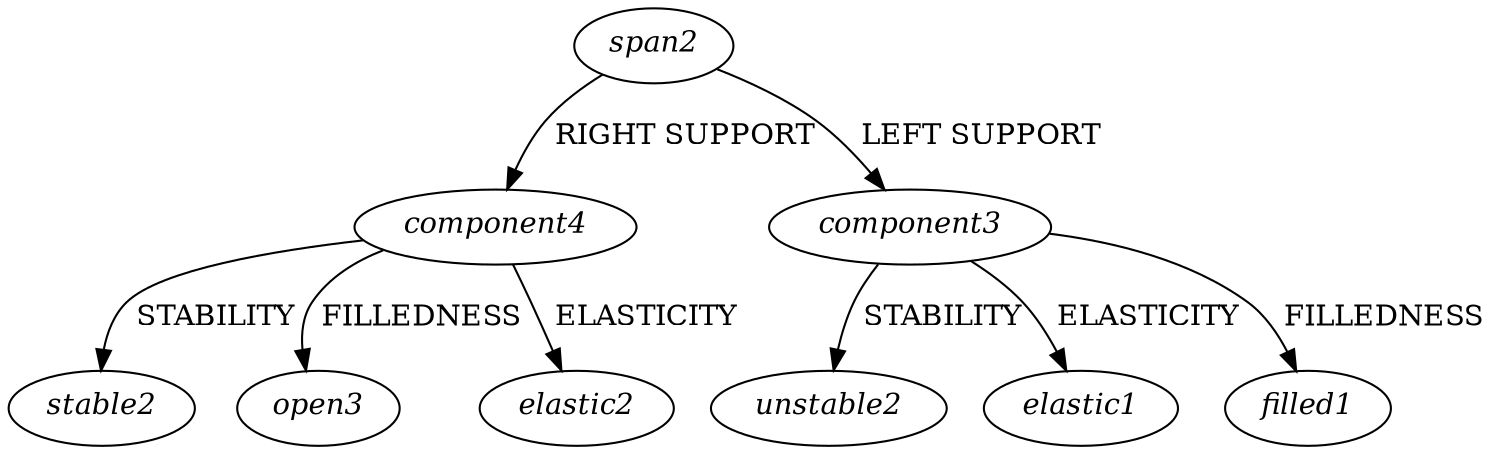 digraph graphname {
	graph [bb="0,0,638,212"];
	node [label="\N"];
	stable2	 [height=0.5,
		label=<<i>stable2</i>>,
		pos="37,18",
		width=1.0375];
	unstable2	 [height=0.5,
		label=<<i>unstable2</i>>,
		pos="356,18",
		width=1.3117];
	component4	 [height=0.5,
		label=<<i>component4</i>>,
		pos="193,106",
		width=1.586];
	component4 -> stable2	 [label=" STABILITY",
		lp="90,62",
		pos="e,37.824,36.388 136.16,103.81 107.55,100.31 74.309,91.376 52,70 45.557,63.826 41.841,55.041 39.711,46.498"];
	open3	 [height=0.5,
		label=<<i>open3</i>>,
		pos="136,18",
		width=0.95065];
	component4 -> open3	 [label=" FILLEDNESS",
		lp="182.5,62",
		pos="e,132.42,36.148 159.32,91.258 150.52,85.966 142.09,78.975 137,70 132.99,62.93 131.73,54.374 131.76,46.306"];
	elastic2	 [height=0.5,
		label=<<i>elastic2</i>>,
		pos="250,18",
		width=1.0694];
	component4 -> elastic2	 [label=" ELASTICITY",
		lp="278.5,62",
		pos="e,244.55,35.892 211.86,88.721 217.54,83.178 223.46,76.684 228,70 233.08,62.513 237.39,53.661 240.82,45.452"];
	component3	 [height=0.5,
		label=<<i>component3</i>>,
		pos="408,106",
		width=1.586];
	component3 -> unstable2	 [label=" STABILITY",
		lp="398,62",
		pos="e,353.88,36.102 379.59,90.334 371.97,84.984 364.58,78.193 360,70 356.02,62.884 354.38,54.315 353.92,46.25"];
	elastic1	 [height=0.5,
		label=<<i>elastic1</i>>,
		pos="460,18",
		width=1.0694];
	component3 -> elastic1	 [label=" ELASTICITY",
		lp="486.5,62",
		pos="e,453.17,36.056 422.51,88.504 427.12,82.847 432.05,76.34 436,70 440.78,62.324 445.24,53.544 448.98,45.456"];
	filled1	 [height=0.5,
		label=<<i>filled1</i>>,
		pos="566,18",
		width=0.95065];
	component3 -> filled1	 [label=" FILLEDNESS",
		lp="592.5,62",
		pos="e,558.9,36.017 460.69,98.892 484.55,94.066 512.04,85.435 533,70 541.79,63.528 548.87,53.952 554.18,44.841"];
	span2	 [height=0.5,
		label=<<i>span2</i>>,
		pos="309,194",
		width=0.92774];
	span2 -> component4	 [label=" RIGHT SUPPORT",
		lp="288.5,150",
		pos="e,202.5,123.92 280.74,184.28 265.01,178.5 245.7,169.8 231,158 222.22,150.95 214.4,141.42 208.17,132.51"];
	span2 -> component3	 [label=" LEFT SUPPORT",
		lp="420,150",
		pos="e,389.77,123.15 326.2,178.41 333.56,172.15 342.22,164.74 350,158 360.56,148.85 372.12,138.71 382.13,129.89"];
}
